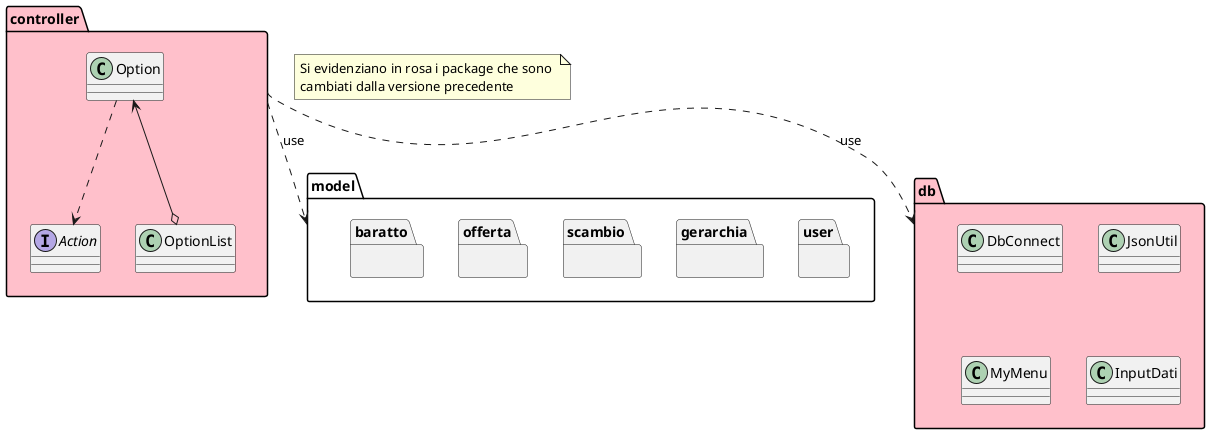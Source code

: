 @startuml package

note as n1
    Si evidenziano in rosa i package che sono 
    cambiati dalla versione precedente
end note

package controller #Pink{
    interface Action{}
    class Option{}
    class OptionList{}
    Option <--o OptionList
    Option ..> Action
}

package model{
    package user {}
    package gerarchia{}
    package scambio {}
    package offerta {}
    package baratto {}
}
package db #Pink{
    class DbConnect {}
    class JsonUtil{}
    class MyMenu{}
    class InputDati{}
}

controller ..> model: use
controller ..> db: use

@enduml